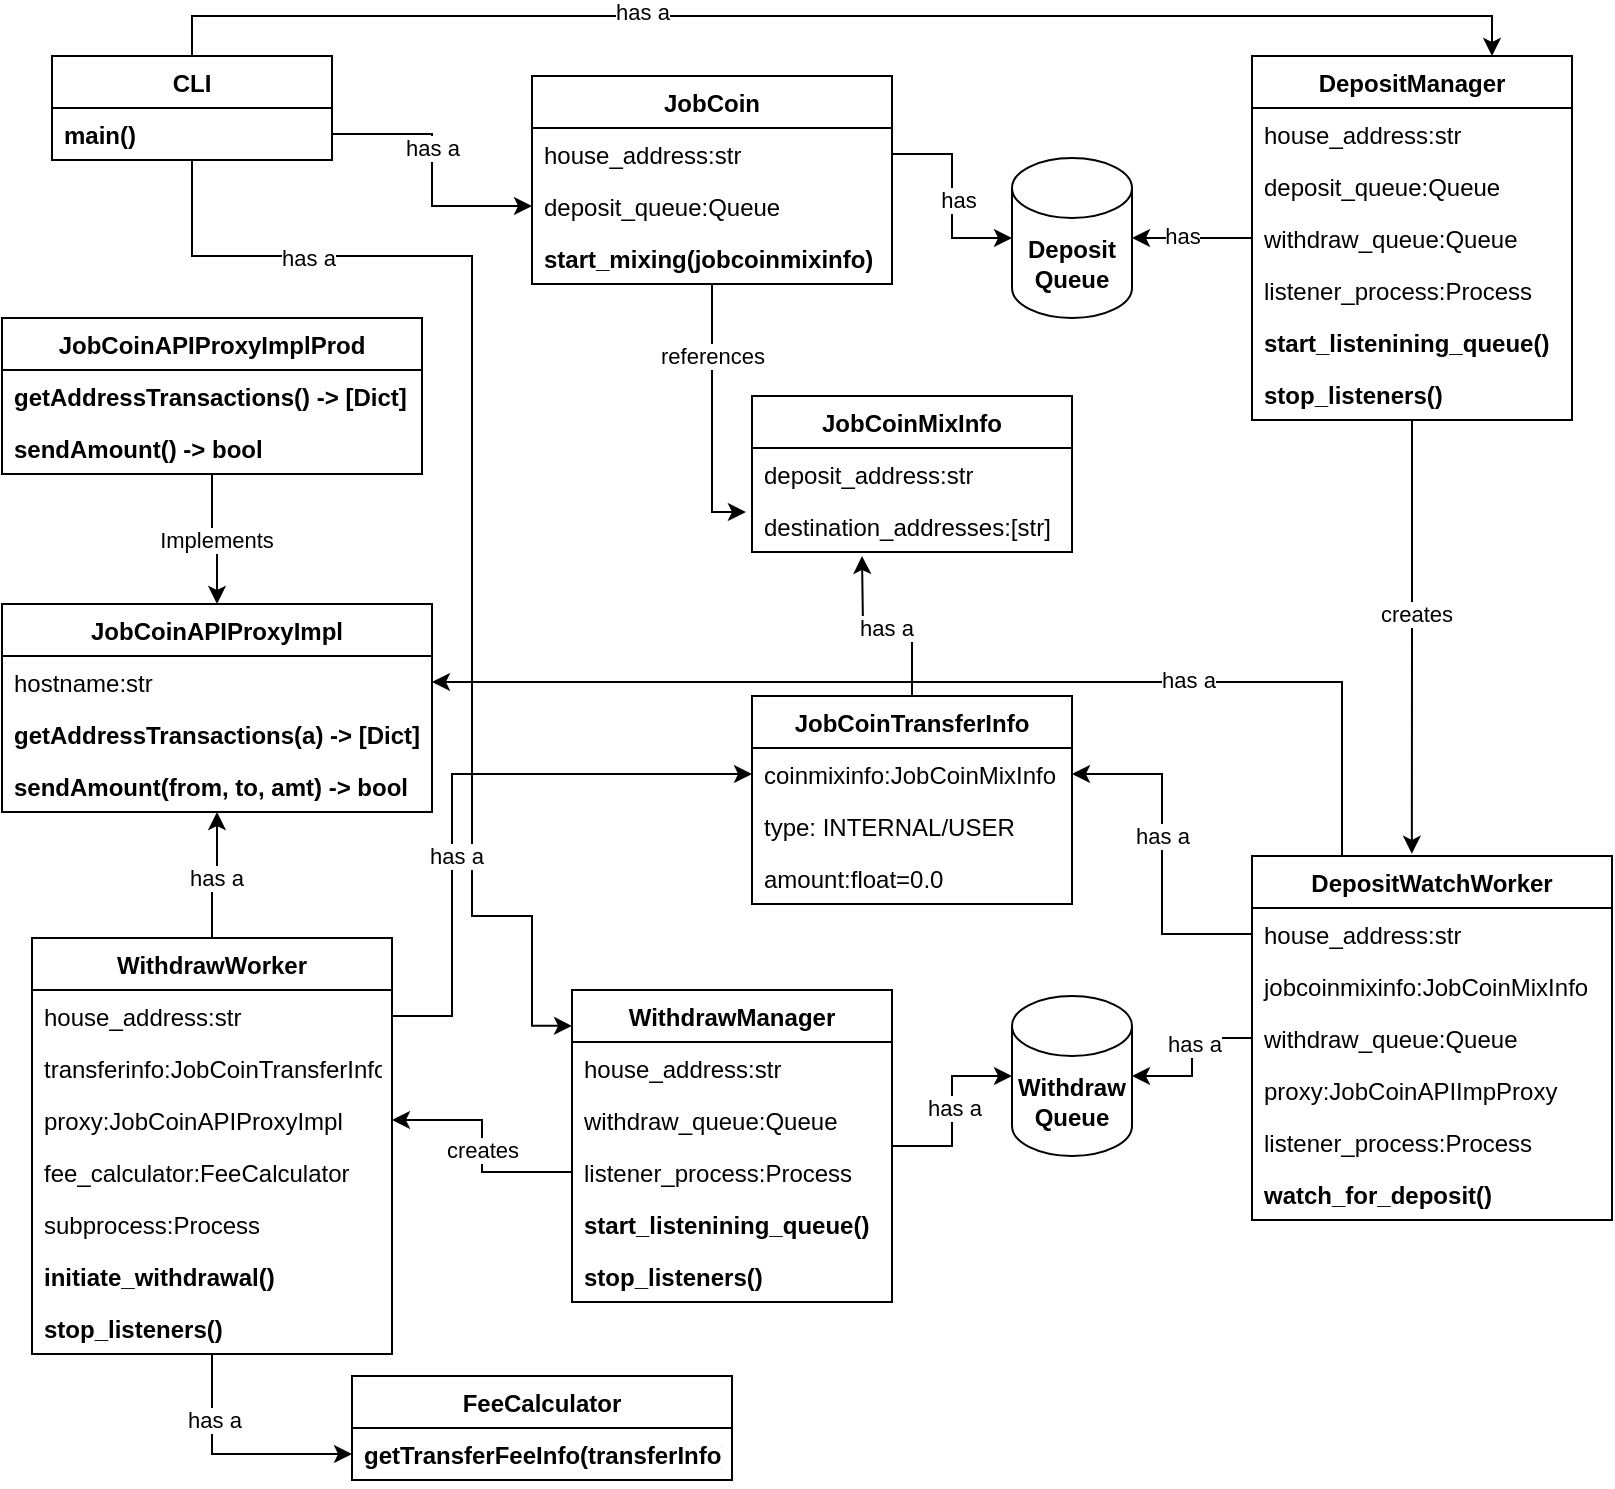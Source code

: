 <mxfile version="14.8.4"><diagram id="a7nwaCEta3xZ5iSYzWzb" name="Page-1"><mxGraphModel dx="1026" dy="495" grid="1" gridSize="10" guides="1" tooltips="1" connect="1" arrows="1" fold="1" page="1" pageScale="1" pageWidth="850" pageHeight="1100" math="0" shadow="0"><root><mxCell id="0"/><mxCell id="1" parent="0"/><mxCell id="QedfoDmyQ6Gg-IBSbkDr-105" style="edgeStyle=orthogonalEdgeStyle;rounded=0;orthogonalLoop=1;jettySize=auto;html=1;entryX=0.75;entryY=0;entryDx=0;entryDy=0;" edge="1" parent="1" source="QedfoDmyQ6Gg-IBSbkDr-2" target="QedfoDmyQ6Gg-IBSbkDr-18"><mxGeometry relative="1" as="geometry"><Array as="points"><mxPoint x="110" y="30"/><mxPoint x="760" y="30"/></Array></mxGeometry></mxCell><mxCell id="QedfoDmyQ6Gg-IBSbkDr-106" value="has a" style="edgeLabel;html=1;align=center;verticalAlign=middle;resizable=0;points=[];" vertex="1" connectable="0" parent="QedfoDmyQ6Gg-IBSbkDr-105"><mxGeometry x="-0.29" y="2" relative="1" as="geometry"><mxPoint as="offset"/></mxGeometry></mxCell><mxCell id="QedfoDmyQ6Gg-IBSbkDr-107" style="edgeStyle=orthogonalEdgeStyle;rounded=0;orthogonalLoop=1;jettySize=auto;html=1;entryX=0;entryY=0.115;entryDx=0;entryDy=0;entryPerimeter=0;" edge="1" parent="1" source="QedfoDmyQ6Gg-IBSbkDr-2" target="QedfoDmyQ6Gg-IBSbkDr-40"><mxGeometry relative="1" as="geometry"><mxPoint x="280" y="480" as="targetPoint"/><Array as="points"><mxPoint x="110" y="150"/><mxPoint x="250" y="150"/><mxPoint x="250" y="480"/><mxPoint x="280" y="480"/></Array></mxGeometry></mxCell><mxCell id="QedfoDmyQ6Gg-IBSbkDr-108" value="has a" style="edgeLabel;html=1;align=center;verticalAlign=middle;resizable=0;points=[];" vertex="1" connectable="0" parent="QedfoDmyQ6Gg-IBSbkDr-107"><mxGeometry x="-0.661" y="-1" relative="1" as="geometry"><mxPoint as="offset"/></mxGeometry></mxCell><mxCell id="QedfoDmyQ6Gg-IBSbkDr-2" value="CLI" style="swimlane;fontStyle=1;childLayout=stackLayout;horizontal=1;startSize=26;fillColor=none;horizontalStack=0;resizeParent=1;resizeParentMax=0;resizeLast=0;collapsible=1;marginBottom=0;" vertex="1" parent="1"><mxGeometry x="40" y="50" width="140" height="52" as="geometry"/></mxCell><mxCell id="QedfoDmyQ6Gg-IBSbkDr-3" value="main()" style="text;strokeColor=none;fillColor=none;align=left;verticalAlign=top;spacingLeft=4;spacingRight=4;overflow=hidden;rotatable=0;points=[[0,0.5],[1,0.5]];portConstraint=eastwest;fontStyle=1" vertex="1" parent="QedfoDmyQ6Gg-IBSbkDr-2"><mxGeometry y="26" width="140" height="26" as="geometry"/></mxCell><mxCell id="QedfoDmyQ6Gg-IBSbkDr-76" style="edgeStyle=orthogonalEdgeStyle;rounded=0;orthogonalLoop=1;jettySize=auto;html=1;entryX=-0.019;entryY=0.231;entryDx=0;entryDy=0;entryPerimeter=0;" edge="1" parent="1" source="QedfoDmyQ6Gg-IBSbkDr-6" target="QedfoDmyQ6Gg-IBSbkDr-65"><mxGeometry relative="1" as="geometry"/></mxCell><mxCell id="QedfoDmyQ6Gg-IBSbkDr-95" value="references" style="edgeLabel;html=1;align=center;verticalAlign=middle;resizable=0;points=[];" vertex="1" connectable="0" parent="QedfoDmyQ6Gg-IBSbkDr-76"><mxGeometry x="-0.45" relative="1" as="geometry"><mxPoint as="offset"/></mxGeometry></mxCell><mxCell id="QedfoDmyQ6Gg-IBSbkDr-6" value="JobCoin" style="swimlane;fontStyle=1;childLayout=stackLayout;horizontal=1;startSize=26;fillColor=none;horizontalStack=0;resizeParent=1;resizeParentMax=0;resizeLast=0;collapsible=1;marginBottom=0;" vertex="1" parent="1"><mxGeometry x="280" y="60" width="180" height="104" as="geometry"/></mxCell><mxCell id="QedfoDmyQ6Gg-IBSbkDr-7" value="house_address:str" style="text;strokeColor=none;fillColor=none;align=left;verticalAlign=top;spacingLeft=4;spacingRight=4;overflow=hidden;rotatable=0;points=[[0,0.5],[1,0.5]];portConstraint=eastwest;" vertex="1" parent="QedfoDmyQ6Gg-IBSbkDr-6"><mxGeometry y="26" width="180" height="26" as="geometry"/></mxCell><mxCell id="QedfoDmyQ6Gg-IBSbkDr-8" value="deposit_queue:Queue" style="text;strokeColor=none;fillColor=none;align=left;verticalAlign=top;spacingLeft=4;spacingRight=4;overflow=hidden;rotatable=0;points=[[0,0.5],[1,0.5]];portConstraint=eastwest;" vertex="1" parent="QedfoDmyQ6Gg-IBSbkDr-6"><mxGeometry y="52" width="180" height="26" as="geometry"/></mxCell><mxCell id="QedfoDmyQ6Gg-IBSbkDr-9" value="start_mixing(jobcoinmixinfo)" style="text;strokeColor=none;fillColor=none;align=left;verticalAlign=top;spacingLeft=4;spacingRight=4;overflow=hidden;rotatable=0;points=[[0,0.5],[1,0.5]];portConstraint=eastwest;fontStyle=1" vertex="1" parent="QedfoDmyQ6Gg-IBSbkDr-6"><mxGeometry y="78" width="180" height="26" as="geometry"/></mxCell><mxCell id="QedfoDmyQ6Gg-IBSbkDr-15" style="edgeStyle=orthogonalEdgeStyle;rounded=0;orthogonalLoop=1;jettySize=auto;html=1;exitX=1;exitY=0.5;exitDx=0;exitDy=0;entryX=0;entryY=0.5;entryDx=0;entryDy=0;" edge="1" parent="1" source="QedfoDmyQ6Gg-IBSbkDr-3" target="QedfoDmyQ6Gg-IBSbkDr-8"><mxGeometry relative="1" as="geometry"><mxPoint x="260" y="141" as="targetPoint"/></mxGeometry></mxCell><mxCell id="QedfoDmyQ6Gg-IBSbkDr-92" value="has a" style="edgeLabel;html=1;align=center;verticalAlign=middle;resizable=0;points=[];" vertex="1" connectable="0" parent="QedfoDmyQ6Gg-IBSbkDr-15"><mxGeometry x="-0.167" relative="1" as="geometry"><mxPoint as="offset"/></mxGeometry></mxCell><mxCell id="QedfoDmyQ6Gg-IBSbkDr-16" value="&lt;b&gt;Deposit Queue&lt;/b&gt;" style="shape=cylinder3;whiteSpace=wrap;html=1;boundedLbl=1;backgroundOutline=1;size=15;rotation=0;" vertex="1" parent="1"><mxGeometry x="520" y="101" width="60" height="80" as="geometry"/></mxCell><mxCell id="QedfoDmyQ6Gg-IBSbkDr-17" style="edgeStyle=orthogonalEdgeStyle;rounded=0;orthogonalLoop=1;jettySize=auto;html=1;exitX=1;exitY=0.5;exitDx=0;exitDy=0;" edge="1" parent="1" source="QedfoDmyQ6Gg-IBSbkDr-7" target="QedfoDmyQ6Gg-IBSbkDr-16"><mxGeometry relative="1" as="geometry"><mxPoint x="440" y="141" as="sourcePoint"/></mxGeometry></mxCell><mxCell id="QedfoDmyQ6Gg-IBSbkDr-93" value="has" style="edgeLabel;html=1;align=center;verticalAlign=middle;resizable=0;points=[];" vertex="1" connectable="0" parent="QedfoDmyQ6Gg-IBSbkDr-17"><mxGeometry x="0.033" y="3" relative="1" as="geometry"><mxPoint as="offset"/></mxGeometry></mxCell><mxCell id="QedfoDmyQ6Gg-IBSbkDr-31" style="edgeStyle=orthogonalEdgeStyle;rounded=0;orthogonalLoop=1;jettySize=auto;html=1;entryX=0.444;entryY=-0.006;entryDx=0;entryDy=0;entryPerimeter=0;" edge="1" parent="1" source="QedfoDmyQ6Gg-IBSbkDr-18" target="QedfoDmyQ6Gg-IBSbkDr-24"><mxGeometry relative="1" as="geometry"/></mxCell><mxCell id="QedfoDmyQ6Gg-IBSbkDr-100" value="creates" style="edgeLabel;html=1;align=center;verticalAlign=middle;resizable=0;points=[];" vertex="1" connectable="0" parent="QedfoDmyQ6Gg-IBSbkDr-31"><mxGeometry x="-0.106" y="2" relative="1" as="geometry"><mxPoint as="offset"/></mxGeometry></mxCell><mxCell id="QedfoDmyQ6Gg-IBSbkDr-18" value="DepositManager" style="swimlane;fontStyle=1;childLayout=stackLayout;horizontal=1;startSize=26;fillColor=none;horizontalStack=0;resizeParent=1;resizeParentMax=0;resizeLast=0;collapsible=1;marginBottom=0;" vertex="1" parent="1"><mxGeometry x="640" y="50" width="160" height="182" as="geometry"/></mxCell><mxCell id="QedfoDmyQ6Gg-IBSbkDr-19" value="house_address:str" style="text;strokeColor=none;fillColor=none;align=left;verticalAlign=top;spacingLeft=4;spacingRight=4;overflow=hidden;rotatable=0;points=[[0,0.5],[1,0.5]];portConstraint=eastwest;" vertex="1" parent="QedfoDmyQ6Gg-IBSbkDr-18"><mxGeometry y="26" width="160" height="26" as="geometry"/></mxCell><mxCell id="QedfoDmyQ6Gg-IBSbkDr-20" value="deposit_queue:Queue" style="text;strokeColor=none;fillColor=none;align=left;verticalAlign=top;spacingLeft=4;spacingRight=4;overflow=hidden;rotatable=0;points=[[0,0.5],[1,0.5]];portConstraint=eastwest;" vertex="1" parent="QedfoDmyQ6Gg-IBSbkDr-18"><mxGeometry y="52" width="160" height="26" as="geometry"/></mxCell><mxCell id="QedfoDmyQ6Gg-IBSbkDr-21" value="withdraw_queue:Queue" style="text;strokeColor=none;fillColor=none;align=left;verticalAlign=top;spacingLeft=4;spacingRight=4;overflow=hidden;rotatable=0;points=[[0,0.5],[1,0.5]];portConstraint=eastwest;" vertex="1" parent="QedfoDmyQ6Gg-IBSbkDr-18"><mxGeometry y="78" width="160" height="26" as="geometry"/></mxCell><mxCell id="QedfoDmyQ6Gg-IBSbkDr-22" value="listener_process:Process" style="text;strokeColor=none;fillColor=none;align=left;verticalAlign=top;spacingLeft=4;spacingRight=4;overflow=hidden;rotatable=0;points=[[0,0.5],[1,0.5]];portConstraint=eastwest;fontStyle=0" vertex="1" parent="QedfoDmyQ6Gg-IBSbkDr-18"><mxGeometry y="104" width="160" height="26" as="geometry"/></mxCell><mxCell id="QedfoDmyQ6Gg-IBSbkDr-49" value="start_listenining_queue()" style="text;strokeColor=none;fillColor=none;align=left;verticalAlign=top;spacingLeft=4;spacingRight=4;overflow=hidden;rotatable=0;points=[[0,0.5],[1,0.5]];portConstraint=eastwest;fontStyle=1" vertex="1" parent="QedfoDmyQ6Gg-IBSbkDr-18"><mxGeometry y="130" width="160" height="26" as="geometry"/></mxCell><mxCell id="QedfoDmyQ6Gg-IBSbkDr-50" value="stop_listeners()" style="text;strokeColor=none;fillColor=none;align=left;verticalAlign=top;spacingLeft=4;spacingRight=4;overflow=hidden;rotatable=0;points=[[0,0.5],[1,0.5]];portConstraint=eastwest;fontStyle=1" vertex="1" parent="QedfoDmyQ6Gg-IBSbkDr-18"><mxGeometry y="156" width="160" height="26" as="geometry"/></mxCell><mxCell id="QedfoDmyQ6Gg-IBSbkDr-122" style="edgeStyle=orthogonalEdgeStyle;rounded=0;orthogonalLoop=1;jettySize=auto;html=1;exitX=0.25;exitY=0;exitDx=0;exitDy=0;entryX=1;entryY=0.5;entryDx=0;entryDy=0;" edge="1" parent="1" source="QedfoDmyQ6Gg-IBSbkDr-24" target="QedfoDmyQ6Gg-IBSbkDr-78"><mxGeometry relative="1" as="geometry"/></mxCell><mxCell id="QedfoDmyQ6Gg-IBSbkDr-123" value="has a" style="edgeLabel;html=1;align=center;verticalAlign=middle;resizable=0;points=[];" vertex="1" connectable="0" parent="QedfoDmyQ6Gg-IBSbkDr-122"><mxGeometry x="-0.395" y="-1" relative="1" as="geometry"><mxPoint as="offset"/></mxGeometry></mxCell><mxCell id="QedfoDmyQ6Gg-IBSbkDr-24" value="DepositWatchWorker" style="swimlane;fontStyle=1;childLayout=stackLayout;horizontal=1;startSize=26;fillColor=none;horizontalStack=0;resizeParent=1;resizeParentMax=0;resizeLast=0;collapsible=1;marginBottom=0;" vertex="1" parent="1"><mxGeometry x="640" y="450" width="180" height="182" as="geometry"/></mxCell><mxCell id="QedfoDmyQ6Gg-IBSbkDr-25" value="house_address:str" style="text;strokeColor=none;fillColor=none;align=left;verticalAlign=top;spacingLeft=4;spacingRight=4;overflow=hidden;rotatable=0;points=[[0,0.5],[1,0.5]];portConstraint=eastwest;" vertex="1" parent="QedfoDmyQ6Gg-IBSbkDr-24"><mxGeometry y="26" width="180" height="26" as="geometry"/></mxCell><mxCell id="QedfoDmyQ6Gg-IBSbkDr-26" value="jobcoinmixinfo:JobCoinMixInfo" style="text;strokeColor=none;fillColor=none;align=left;verticalAlign=top;spacingLeft=4;spacingRight=4;overflow=hidden;rotatable=0;points=[[0,0.5],[1,0.5]];portConstraint=eastwest;" vertex="1" parent="QedfoDmyQ6Gg-IBSbkDr-24"><mxGeometry y="52" width="180" height="26" as="geometry"/></mxCell><mxCell id="QedfoDmyQ6Gg-IBSbkDr-27" value="withdraw_queue:Queue" style="text;strokeColor=none;fillColor=none;align=left;verticalAlign=top;spacingLeft=4;spacingRight=4;overflow=hidden;rotatable=0;points=[[0,0.5],[1,0.5]];portConstraint=eastwest;" vertex="1" parent="QedfoDmyQ6Gg-IBSbkDr-24"><mxGeometry y="78" width="180" height="26" as="geometry"/></mxCell><mxCell id="QedfoDmyQ6Gg-IBSbkDr-124" value="proxy:JobCoinAPIImpProxy" style="text;strokeColor=none;fillColor=none;align=left;verticalAlign=top;spacingLeft=4;spacingRight=4;overflow=hidden;rotatable=0;points=[[0,0.5],[1,0.5]];portConstraint=eastwest;" vertex="1" parent="QedfoDmyQ6Gg-IBSbkDr-24"><mxGeometry y="104" width="180" height="26" as="geometry"/></mxCell><mxCell id="QedfoDmyQ6Gg-IBSbkDr-51" value="listener_process:Process" style="text;strokeColor=none;fillColor=none;align=left;verticalAlign=top;spacingLeft=4;spacingRight=4;overflow=hidden;rotatable=0;points=[[0,0.5],[1,0.5]];portConstraint=eastwest;" vertex="1" parent="QedfoDmyQ6Gg-IBSbkDr-24"><mxGeometry y="130" width="180" height="26" as="geometry"/></mxCell><mxCell id="QedfoDmyQ6Gg-IBSbkDr-28" value="watch_for_deposit()" style="text;strokeColor=none;fillColor=none;align=left;verticalAlign=top;spacingLeft=4;spacingRight=4;overflow=hidden;rotatable=0;points=[[0,0.5],[1,0.5]];portConstraint=eastwest;fontStyle=1" vertex="1" parent="QedfoDmyQ6Gg-IBSbkDr-24"><mxGeometry y="156" width="180" height="26" as="geometry"/></mxCell><mxCell id="QedfoDmyQ6Gg-IBSbkDr-32" style="edgeStyle=orthogonalEdgeStyle;rounded=0;orthogonalLoop=1;jettySize=auto;html=1;exitX=0;exitY=0.5;exitDx=0;exitDy=0;" edge="1" parent="1" source="QedfoDmyQ6Gg-IBSbkDr-21" target="QedfoDmyQ6Gg-IBSbkDr-16"><mxGeometry relative="1" as="geometry"/></mxCell><mxCell id="QedfoDmyQ6Gg-IBSbkDr-94" value="has" style="edgeLabel;html=1;align=center;verticalAlign=middle;resizable=0;points=[];" vertex="1" connectable="0" parent="QedfoDmyQ6Gg-IBSbkDr-32"><mxGeometry x="0.175" y="-1" relative="1" as="geometry"><mxPoint as="offset"/></mxGeometry></mxCell><mxCell id="QedfoDmyQ6Gg-IBSbkDr-37" value="&lt;b&gt;Withdraw&lt;br&gt;Queue&lt;/b&gt;" style="shape=cylinder3;whiteSpace=wrap;html=1;boundedLbl=1;backgroundOutline=1;size=15;rotation=0;" vertex="1" parent="1"><mxGeometry x="520" y="520" width="60" height="80" as="geometry"/></mxCell><mxCell id="QedfoDmyQ6Gg-IBSbkDr-39" style="edgeStyle=orthogonalEdgeStyle;rounded=0;orthogonalLoop=1;jettySize=auto;html=1;exitX=0;exitY=0.5;exitDx=0;exitDy=0;entryX=1;entryY=0.5;entryDx=0;entryDy=0;entryPerimeter=0;" edge="1" parent="1" source="QedfoDmyQ6Gg-IBSbkDr-27" target="QedfoDmyQ6Gg-IBSbkDr-37"><mxGeometry relative="1" as="geometry"/></mxCell><mxCell id="QedfoDmyQ6Gg-IBSbkDr-97" value="has a" style="edgeLabel;html=1;align=center;verticalAlign=middle;resizable=0;points=[];" vertex="1" connectable="0" parent="QedfoDmyQ6Gg-IBSbkDr-39"><mxGeometry x="-0.165" y="1" relative="1" as="geometry"><mxPoint as="offset"/></mxGeometry></mxCell><mxCell id="QedfoDmyQ6Gg-IBSbkDr-46" style="edgeStyle=orthogonalEdgeStyle;rounded=0;orthogonalLoop=1;jettySize=auto;html=1;" edge="1" parent="1" source="QedfoDmyQ6Gg-IBSbkDr-40" target="QedfoDmyQ6Gg-IBSbkDr-37"><mxGeometry relative="1" as="geometry"/></mxCell><mxCell id="QedfoDmyQ6Gg-IBSbkDr-98" value="has a" style="edgeLabel;html=1;align=center;verticalAlign=middle;resizable=0;points=[];" vertex="1" connectable="0" parent="QedfoDmyQ6Gg-IBSbkDr-46"><mxGeometry x="0.034" y="-1" relative="1" as="geometry"><mxPoint as="offset"/></mxGeometry></mxCell><mxCell id="QedfoDmyQ6Gg-IBSbkDr-40" value="WithdrawManager" style="swimlane;fontStyle=1;childLayout=stackLayout;horizontal=1;startSize=26;fillColor=none;horizontalStack=0;resizeParent=1;resizeParentMax=0;resizeLast=0;collapsible=1;marginBottom=0;" vertex="1" parent="1"><mxGeometry x="300" y="517" width="160" height="156" as="geometry"/></mxCell><mxCell id="QedfoDmyQ6Gg-IBSbkDr-41" value="house_address:str" style="text;strokeColor=none;fillColor=none;align=left;verticalAlign=top;spacingLeft=4;spacingRight=4;overflow=hidden;rotatable=0;points=[[0,0.5],[1,0.5]];portConstraint=eastwest;" vertex="1" parent="QedfoDmyQ6Gg-IBSbkDr-40"><mxGeometry y="26" width="160" height="26" as="geometry"/></mxCell><mxCell id="QedfoDmyQ6Gg-IBSbkDr-43" value="withdraw_queue:Queue" style="text;strokeColor=none;fillColor=none;align=left;verticalAlign=top;spacingLeft=4;spacingRight=4;overflow=hidden;rotatable=0;points=[[0,0.5],[1,0.5]];portConstraint=eastwest;" vertex="1" parent="QedfoDmyQ6Gg-IBSbkDr-40"><mxGeometry y="52" width="160" height="26" as="geometry"/></mxCell><mxCell id="QedfoDmyQ6Gg-IBSbkDr-52" value="listener_process:Process" style="text;strokeColor=none;fillColor=none;align=left;verticalAlign=top;spacingLeft=4;spacingRight=4;overflow=hidden;rotatable=0;points=[[0,0.5],[1,0.5]];portConstraint=eastwest;" vertex="1" parent="QedfoDmyQ6Gg-IBSbkDr-40"><mxGeometry y="78" width="160" height="26" as="geometry"/></mxCell><mxCell id="QedfoDmyQ6Gg-IBSbkDr-44" value="start_listenining_queue()" style="text;strokeColor=none;fillColor=none;align=left;verticalAlign=top;spacingLeft=4;spacingRight=4;overflow=hidden;rotatable=0;points=[[0,0.5],[1,0.5]];portConstraint=eastwest;fontStyle=1" vertex="1" parent="QedfoDmyQ6Gg-IBSbkDr-40"><mxGeometry y="104" width="160" height="26" as="geometry"/></mxCell><mxCell id="QedfoDmyQ6Gg-IBSbkDr-45" value="stop_listeners()" style="text;strokeColor=none;fillColor=none;align=left;verticalAlign=top;spacingLeft=4;spacingRight=4;overflow=hidden;rotatable=0;points=[[0,0.5],[1,0.5]];portConstraint=eastwest;fontStyle=1" vertex="1" parent="QedfoDmyQ6Gg-IBSbkDr-40"><mxGeometry y="130" width="160" height="26" as="geometry"/></mxCell><mxCell id="QedfoDmyQ6Gg-IBSbkDr-84" style="edgeStyle=orthogonalEdgeStyle;rounded=0;orthogonalLoop=1;jettySize=auto;html=1;exitX=0.5;exitY=0;exitDx=0;exitDy=0;entryX=0.5;entryY=1;entryDx=0;entryDy=0;" edge="1" parent="1" source="QedfoDmyQ6Gg-IBSbkDr-53" target="QedfoDmyQ6Gg-IBSbkDr-77"><mxGeometry relative="1" as="geometry"/></mxCell><mxCell id="QedfoDmyQ6Gg-IBSbkDr-101" value="has a" style="edgeLabel;html=1;align=center;verticalAlign=middle;resizable=0;points=[];" vertex="1" connectable="0" parent="QedfoDmyQ6Gg-IBSbkDr-84"><mxGeometry x="0.01" y="-1" relative="1" as="geometry"><mxPoint as="offset"/></mxGeometry></mxCell><mxCell id="QedfoDmyQ6Gg-IBSbkDr-120" style="edgeStyle=orthogonalEdgeStyle;rounded=0;orthogonalLoop=1;jettySize=auto;html=1;" edge="1" parent="1" source="QedfoDmyQ6Gg-IBSbkDr-53" target="QedfoDmyQ6Gg-IBSbkDr-117"><mxGeometry relative="1" as="geometry"/></mxCell><mxCell id="QedfoDmyQ6Gg-IBSbkDr-121" value="has a" style="edgeLabel;html=1;align=center;verticalAlign=middle;resizable=0;points=[];" vertex="1" connectable="0" parent="QedfoDmyQ6Gg-IBSbkDr-120"><mxGeometry x="-0.452" y="1" relative="1" as="geometry"><mxPoint as="offset"/></mxGeometry></mxCell><mxCell id="QedfoDmyQ6Gg-IBSbkDr-53" value="WithdrawWorker" style="swimlane;fontStyle=1;childLayout=stackLayout;horizontal=1;startSize=26;fillColor=none;horizontalStack=0;resizeParent=1;resizeParentMax=0;resizeLast=0;collapsible=1;marginBottom=0;" vertex="1" parent="1"><mxGeometry x="30" y="491" width="180" height="208" as="geometry"/></mxCell><mxCell id="QedfoDmyQ6Gg-IBSbkDr-54" value="house_address:str" style="text;strokeColor=none;fillColor=none;align=left;verticalAlign=top;spacingLeft=4;spacingRight=4;overflow=hidden;rotatable=0;points=[[0,0.5],[1,0.5]];portConstraint=eastwest;" vertex="1" parent="QedfoDmyQ6Gg-IBSbkDr-53"><mxGeometry y="26" width="180" height="26" as="geometry"/></mxCell><mxCell id="QedfoDmyQ6Gg-IBSbkDr-55" value="transferinfo:JobCoinTransferInfo" style="text;strokeColor=none;fillColor=none;align=left;verticalAlign=top;spacingLeft=4;spacingRight=4;overflow=hidden;rotatable=0;points=[[0,0.5],[1,0.5]];portConstraint=eastwest;" vertex="1" parent="QedfoDmyQ6Gg-IBSbkDr-53"><mxGeometry y="52" width="180" height="26" as="geometry"/></mxCell><mxCell id="QedfoDmyQ6Gg-IBSbkDr-56" value="proxy:JobCoinAPIProxyImpl" style="text;strokeColor=none;fillColor=none;align=left;verticalAlign=top;spacingLeft=4;spacingRight=4;overflow=hidden;rotatable=0;points=[[0,0.5],[1,0.5]];portConstraint=eastwest;" vertex="1" parent="QedfoDmyQ6Gg-IBSbkDr-53"><mxGeometry y="78" width="180" height="26" as="geometry"/></mxCell><mxCell id="QedfoDmyQ6Gg-IBSbkDr-125" value="fee_calculator:FeeCalculator" style="text;strokeColor=none;fillColor=none;align=left;verticalAlign=top;spacingLeft=4;spacingRight=4;overflow=hidden;rotatable=0;points=[[0,0.5],[1,0.5]];portConstraint=eastwest;" vertex="1" parent="QedfoDmyQ6Gg-IBSbkDr-53"><mxGeometry y="104" width="180" height="26" as="geometry"/></mxCell><mxCell id="QedfoDmyQ6Gg-IBSbkDr-57" value="subprocess:Process" style="text;strokeColor=none;fillColor=none;align=left;verticalAlign=top;spacingLeft=4;spacingRight=4;overflow=hidden;rotatable=0;points=[[0,0.5],[1,0.5]];portConstraint=eastwest;" vertex="1" parent="QedfoDmyQ6Gg-IBSbkDr-53"><mxGeometry y="130" width="180" height="26" as="geometry"/></mxCell><mxCell id="QedfoDmyQ6Gg-IBSbkDr-58" value="initiate_withdrawal()" style="text;strokeColor=none;fillColor=none;align=left;verticalAlign=top;spacingLeft=4;spacingRight=4;overflow=hidden;rotatable=0;points=[[0,0.5],[1,0.5]];portConstraint=eastwest;fontStyle=1" vertex="1" parent="QedfoDmyQ6Gg-IBSbkDr-53"><mxGeometry y="156" width="180" height="26" as="geometry"/></mxCell><mxCell id="QedfoDmyQ6Gg-IBSbkDr-59" value="stop_listeners()" style="text;strokeColor=none;fillColor=none;align=left;verticalAlign=top;spacingLeft=4;spacingRight=4;overflow=hidden;rotatable=0;points=[[0,0.5],[1,0.5]];portConstraint=eastwest;fontStyle=1" vertex="1" parent="QedfoDmyQ6Gg-IBSbkDr-53"><mxGeometry y="182" width="180" height="26" as="geometry"/></mxCell><mxCell id="QedfoDmyQ6Gg-IBSbkDr-62" style="edgeStyle=orthogonalEdgeStyle;rounded=0;orthogonalLoop=1;jettySize=auto;html=1;exitX=0;exitY=0.5;exitDx=0;exitDy=0;entryX=1;entryY=0.5;entryDx=0;entryDy=0;" edge="1" parent="1" source="QedfoDmyQ6Gg-IBSbkDr-52" target="QedfoDmyQ6Gg-IBSbkDr-56"><mxGeometry relative="1" as="geometry"/></mxCell><mxCell id="QedfoDmyQ6Gg-IBSbkDr-99" value="creates" style="edgeLabel;html=1;align=center;verticalAlign=middle;resizable=0;points=[];" vertex="1" connectable="0" parent="QedfoDmyQ6Gg-IBSbkDr-62"><mxGeometry x="-0.029" relative="1" as="geometry"><mxPoint as="offset"/></mxGeometry></mxCell><mxCell id="QedfoDmyQ6Gg-IBSbkDr-63" value="JobCoinMixInfo" style="swimlane;fontStyle=1;childLayout=stackLayout;horizontal=1;startSize=26;fillColor=none;horizontalStack=0;resizeParent=1;resizeParentMax=0;resizeLast=0;collapsible=1;marginBottom=0;" vertex="1" parent="1"><mxGeometry x="390" y="220" width="160" height="78" as="geometry"/></mxCell><mxCell id="QedfoDmyQ6Gg-IBSbkDr-64" value="deposit_address:str" style="text;strokeColor=none;fillColor=none;align=left;verticalAlign=top;spacingLeft=4;spacingRight=4;overflow=hidden;rotatable=0;points=[[0,0.5],[1,0.5]];portConstraint=eastwest;" vertex="1" parent="QedfoDmyQ6Gg-IBSbkDr-63"><mxGeometry y="26" width="160" height="26" as="geometry"/></mxCell><mxCell id="QedfoDmyQ6Gg-IBSbkDr-65" value="destination_addresses:[str]" style="text;strokeColor=none;fillColor=none;align=left;verticalAlign=top;spacingLeft=4;spacingRight=4;overflow=hidden;rotatable=0;points=[[0,0.5],[1,0.5]];portConstraint=eastwest;" vertex="1" parent="QedfoDmyQ6Gg-IBSbkDr-63"><mxGeometry y="52" width="160" height="26" as="geometry"/></mxCell><mxCell id="QedfoDmyQ6Gg-IBSbkDr-71" style="edgeStyle=orthogonalEdgeStyle;rounded=0;orthogonalLoop=1;jettySize=auto;html=1;exitX=0;exitY=0.5;exitDx=0;exitDy=0;entryX=1;entryY=0.5;entryDx=0;entryDy=0;" edge="1" parent="1" source="QedfoDmyQ6Gg-IBSbkDr-25" target="QedfoDmyQ6Gg-IBSbkDr-110"><mxGeometry relative="1" as="geometry"/></mxCell><mxCell id="QedfoDmyQ6Gg-IBSbkDr-96" value="has a" style="edgeLabel;html=1;align=center;verticalAlign=middle;resizable=0;points=[];" vertex="1" connectable="0" parent="QedfoDmyQ6Gg-IBSbkDr-71"><mxGeometry x="0.107" relative="1" as="geometry"><mxPoint as="offset"/></mxGeometry></mxCell><mxCell id="QedfoDmyQ6Gg-IBSbkDr-77" value="JobCoinAPIProxyImpl" style="swimlane;fontStyle=1;childLayout=stackLayout;horizontal=1;startSize=26;fillColor=none;horizontalStack=0;resizeParent=1;resizeParentMax=0;resizeLast=0;collapsible=1;marginBottom=0;" vertex="1" parent="1"><mxGeometry x="15" y="324" width="215" height="104" as="geometry"/></mxCell><mxCell id="QedfoDmyQ6Gg-IBSbkDr-78" value="hostname:str" style="text;strokeColor=none;fillColor=none;align=left;verticalAlign=top;spacingLeft=4;spacingRight=4;overflow=hidden;rotatable=0;points=[[0,0.5],[1,0.5]];portConstraint=eastwest;" vertex="1" parent="QedfoDmyQ6Gg-IBSbkDr-77"><mxGeometry y="26" width="215" height="26" as="geometry"/></mxCell><mxCell id="QedfoDmyQ6Gg-IBSbkDr-79" value="getAddressTransactions(a) -&gt; [Dict]" style="text;strokeColor=none;fillColor=none;align=left;verticalAlign=top;spacingLeft=4;spacingRight=4;overflow=hidden;rotatable=0;points=[[0,0.5],[1,0.5]];portConstraint=eastwest;fontStyle=1" vertex="1" parent="QedfoDmyQ6Gg-IBSbkDr-77"><mxGeometry y="52" width="215" height="26" as="geometry"/></mxCell><mxCell id="QedfoDmyQ6Gg-IBSbkDr-80" value="sendAmount(from, to, amt) -&gt; bool" style="text;strokeColor=none;fillColor=none;align=left;verticalAlign=top;spacingLeft=4;spacingRight=4;overflow=hidden;rotatable=0;points=[[0,0.5],[1,0.5]];portConstraint=eastwest;fontStyle=1" vertex="1" parent="QedfoDmyQ6Gg-IBSbkDr-77"><mxGeometry y="78" width="215" height="26" as="geometry"/></mxCell><mxCell id="QedfoDmyQ6Gg-IBSbkDr-102" value="Implements" style="edgeStyle=orthogonalEdgeStyle;rounded=0;orthogonalLoop=1;jettySize=auto;html=1;entryX=0.5;entryY=0;entryDx=0;entryDy=0;" edge="1" parent="1" source="QedfoDmyQ6Gg-IBSbkDr-85" target="QedfoDmyQ6Gg-IBSbkDr-77"><mxGeometry relative="1" as="geometry"/></mxCell><mxCell id="QedfoDmyQ6Gg-IBSbkDr-85" value="JobCoinAPIProxyImplProd" style="swimlane;fontStyle=1;childLayout=stackLayout;horizontal=1;startSize=26;fillColor=none;horizontalStack=0;resizeParent=1;resizeParentMax=0;resizeLast=0;collapsible=1;marginBottom=0;" vertex="1" parent="1"><mxGeometry x="15" y="181" width="210" height="78" as="geometry"/></mxCell><mxCell id="QedfoDmyQ6Gg-IBSbkDr-87" value="getAddressTransactions() -&gt; [Dict]" style="text;strokeColor=none;fillColor=none;align=left;verticalAlign=top;spacingLeft=4;spacingRight=4;overflow=hidden;rotatable=0;points=[[0,0.5],[1,0.5]];portConstraint=eastwest;fontStyle=1" vertex="1" parent="QedfoDmyQ6Gg-IBSbkDr-85"><mxGeometry y="26" width="210" height="26" as="geometry"/></mxCell><mxCell id="QedfoDmyQ6Gg-IBSbkDr-88" value="sendAmount() -&gt; bool" style="text;strokeColor=none;fillColor=none;align=left;verticalAlign=top;spacingLeft=4;spacingRight=4;overflow=hidden;rotatable=0;points=[[0,0.5],[1,0.5]];portConstraint=eastwest;fontStyle=1" vertex="1" parent="QedfoDmyQ6Gg-IBSbkDr-85"><mxGeometry y="52" width="210" height="26" as="geometry"/></mxCell><mxCell id="QedfoDmyQ6Gg-IBSbkDr-113" value="has a" style="edgeStyle=orthogonalEdgeStyle;rounded=0;orthogonalLoop=1;jettySize=auto;html=1;exitX=0.5;exitY=0;exitDx=0;exitDy=0;" edge="1" parent="1" source="QedfoDmyQ6Gg-IBSbkDr-109"><mxGeometry relative="1" as="geometry"><mxPoint x="445" y="300" as="targetPoint"/></mxGeometry></mxCell><mxCell id="QedfoDmyQ6Gg-IBSbkDr-109" value="JobCoinTransferInfo" style="swimlane;fontStyle=1;childLayout=stackLayout;horizontal=1;startSize=26;fillColor=none;horizontalStack=0;resizeParent=1;resizeParentMax=0;resizeLast=0;collapsible=1;marginBottom=0;" vertex="1" parent="1"><mxGeometry x="390" y="370" width="160" height="104" as="geometry"/></mxCell><mxCell id="QedfoDmyQ6Gg-IBSbkDr-110" value="coinmixinfo:JobCoinMixInfo" style="text;strokeColor=none;fillColor=none;align=left;verticalAlign=top;spacingLeft=4;spacingRight=4;overflow=hidden;rotatable=0;points=[[0,0.5],[1,0.5]];portConstraint=eastwest;" vertex="1" parent="QedfoDmyQ6Gg-IBSbkDr-109"><mxGeometry y="26" width="160" height="26" as="geometry"/></mxCell><mxCell id="QedfoDmyQ6Gg-IBSbkDr-111" value="type: INTERNAL/USER" style="text;strokeColor=none;fillColor=none;align=left;verticalAlign=top;spacingLeft=4;spacingRight=4;overflow=hidden;rotatable=0;points=[[0,0.5],[1,0.5]];portConstraint=eastwest;" vertex="1" parent="QedfoDmyQ6Gg-IBSbkDr-109"><mxGeometry y="52" width="160" height="26" as="geometry"/></mxCell><mxCell id="QedfoDmyQ6Gg-IBSbkDr-112" value="amount:float=0.0" style="text;strokeColor=none;fillColor=none;align=left;verticalAlign=top;spacingLeft=4;spacingRight=4;overflow=hidden;rotatable=0;points=[[0,0.5],[1,0.5]];portConstraint=eastwest;" vertex="1" parent="QedfoDmyQ6Gg-IBSbkDr-109"><mxGeometry y="78" width="160" height="26" as="geometry"/></mxCell><mxCell id="QedfoDmyQ6Gg-IBSbkDr-114" style="edgeStyle=orthogonalEdgeStyle;rounded=0;orthogonalLoop=1;jettySize=auto;html=1;entryX=0;entryY=0.5;entryDx=0;entryDy=0;" edge="1" parent="1" source="QedfoDmyQ6Gg-IBSbkDr-54" target="QedfoDmyQ6Gg-IBSbkDr-110"><mxGeometry relative="1" as="geometry"><Array as="points"><mxPoint x="240" y="530"/><mxPoint x="240" y="409"/></Array></mxGeometry></mxCell><mxCell id="QedfoDmyQ6Gg-IBSbkDr-115" value="has a" style="edgeLabel;html=1;align=center;verticalAlign=middle;resizable=0;points=[];" vertex="1" connectable="0" parent="QedfoDmyQ6Gg-IBSbkDr-114"><mxGeometry x="-0.27" y="-2" relative="1" as="geometry"><mxPoint as="offset"/></mxGeometry></mxCell><mxCell id="QedfoDmyQ6Gg-IBSbkDr-116" value="FeeCalculator" style="swimlane;fontStyle=1;childLayout=stackLayout;horizontal=1;startSize=26;fillColor=none;horizontalStack=0;resizeParent=1;resizeParentMax=0;resizeLast=0;collapsible=1;marginBottom=0;" vertex="1" parent="1"><mxGeometry x="190" y="710" width="190" height="52" as="geometry"/></mxCell><mxCell id="QedfoDmyQ6Gg-IBSbkDr-117" value="getTransferFeeInfo(transferInfo)" style="text;strokeColor=none;fillColor=none;align=left;verticalAlign=top;spacingLeft=4;spacingRight=4;overflow=hidden;rotatable=0;points=[[0,0.5],[1,0.5]];portConstraint=eastwest;fontStyle=1" vertex="1" parent="QedfoDmyQ6Gg-IBSbkDr-116"><mxGeometry y="26" width="190" height="26" as="geometry"/></mxCell></root></mxGraphModel></diagram></mxfile>